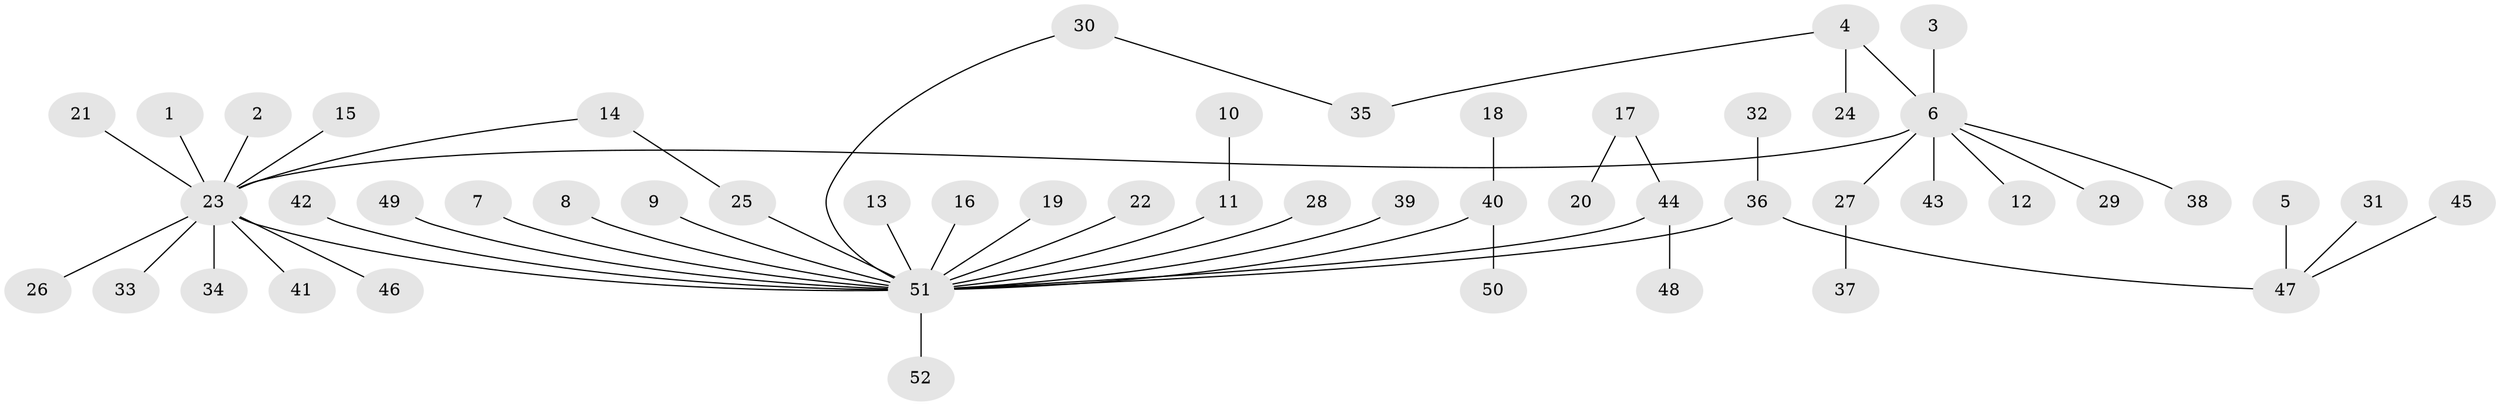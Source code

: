 // original degree distribution, {3: 0.10576923076923077, 14: 0.009615384615384616, 1: 0.6442307692307693, 21: 0.009615384615384616, 5: 0.028846153846153848, 2: 0.1346153846153846, 10: 0.009615384615384616, 4: 0.057692307692307696}
// Generated by graph-tools (version 1.1) at 2025/01/03/09/25 03:01:42]
// undirected, 52 vertices, 53 edges
graph export_dot {
graph [start="1"]
  node [color=gray90,style=filled];
  1;
  2;
  3;
  4;
  5;
  6;
  7;
  8;
  9;
  10;
  11;
  12;
  13;
  14;
  15;
  16;
  17;
  18;
  19;
  20;
  21;
  22;
  23;
  24;
  25;
  26;
  27;
  28;
  29;
  30;
  31;
  32;
  33;
  34;
  35;
  36;
  37;
  38;
  39;
  40;
  41;
  42;
  43;
  44;
  45;
  46;
  47;
  48;
  49;
  50;
  51;
  52;
  1 -- 23 [weight=1.0];
  2 -- 23 [weight=1.0];
  3 -- 6 [weight=1.0];
  4 -- 6 [weight=1.0];
  4 -- 24 [weight=1.0];
  4 -- 35 [weight=1.0];
  5 -- 47 [weight=1.0];
  6 -- 12 [weight=1.0];
  6 -- 23 [weight=1.0];
  6 -- 27 [weight=1.0];
  6 -- 29 [weight=1.0];
  6 -- 38 [weight=1.0];
  6 -- 43 [weight=1.0];
  7 -- 51 [weight=1.0];
  8 -- 51 [weight=1.0];
  9 -- 51 [weight=1.0];
  10 -- 11 [weight=1.0];
  11 -- 51 [weight=1.0];
  13 -- 51 [weight=1.0];
  14 -- 23 [weight=1.0];
  14 -- 25 [weight=1.0];
  15 -- 23 [weight=1.0];
  16 -- 51 [weight=1.0];
  17 -- 20 [weight=1.0];
  17 -- 44 [weight=1.0];
  18 -- 40 [weight=1.0];
  19 -- 51 [weight=1.0];
  21 -- 23 [weight=1.0];
  22 -- 51 [weight=1.0];
  23 -- 26 [weight=1.0];
  23 -- 33 [weight=1.0];
  23 -- 34 [weight=1.0];
  23 -- 41 [weight=1.0];
  23 -- 46 [weight=1.0];
  23 -- 51 [weight=1.0];
  25 -- 51 [weight=1.0];
  27 -- 37 [weight=1.0];
  28 -- 51 [weight=1.0];
  30 -- 35 [weight=1.0];
  30 -- 51 [weight=1.0];
  31 -- 47 [weight=1.0];
  32 -- 36 [weight=1.0];
  36 -- 47 [weight=2.0];
  36 -- 51 [weight=1.0];
  39 -- 51 [weight=1.0];
  40 -- 50 [weight=1.0];
  40 -- 51 [weight=1.0];
  42 -- 51 [weight=1.0];
  44 -- 48 [weight=1.0];
  44 -- 51 [weight=1.0];
  45 -- 47 [weight=1.0];
  49 -- 51 [weight=1.0];
  51 -- 52 [weight=1.0];
}
